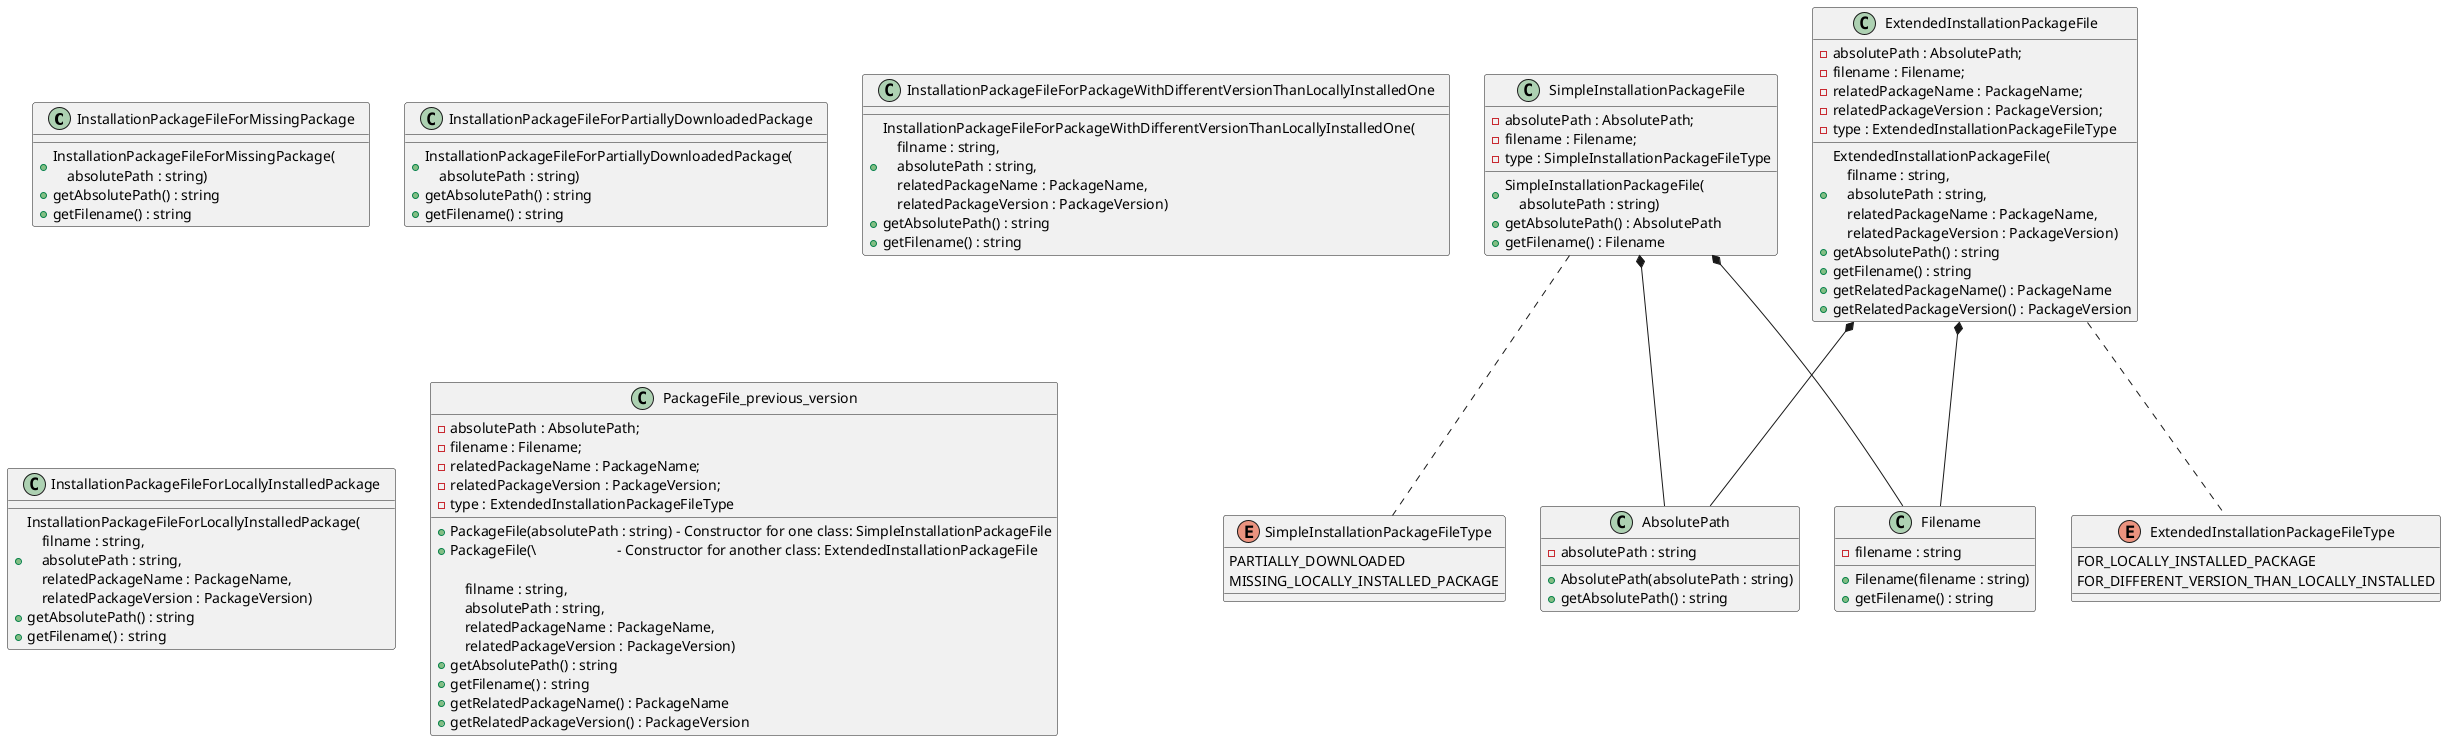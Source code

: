 @startuml
'https://plantuml.com/class-diagram

/'
interface InstallationPackageFile {
    + {abstract} getAbsolutePath() : string
    + {abstract} getFilename() : string
}
'/

'InstallationPackageFile <|-- InstallationPackageFileForMissingPackage

class InstallationPackageFileForMissingPackage {
    + InstallationPackageFileForMissingPackage(\
        \n    absolutePath : string)
    + getAbsolutePath() : string
    + getFilename() : string
}

'InstallationPackageFile <|-- InstallationPackageFileForMissingPackage

class InstallationPackageFileForPartiallyDownloadedPackage {
    + InstallationPackageFileForPartiallyDownloadedPackage(\
        \n    absolutePath : string)
    + getAbsolutePath() : string
    + getFilename() : string
}

enum SimpleInstallationPackageFileType {
    PARTIALLY_DOWNLOADED
    MISSING_LOCALLY_INSTALLED_PACKAGE
}

class SimpleInstallationPackageFile {
    + SimpleInstallationPackageFile(\
        \n    absolutePath : string)
    + getAbsolutePath() : AbsolutePath
    + getFilename() : Filename
    - absolutePath : AbsolutePath;
    - filename : Filename;
    - type : SimpleInstallationPackageFileType
}

class AbsolutePath {
    + AbsolutePath(absolutePath : string)
    + getAbsolutePath() : string
    - absolutePath : string
}

class Filename {
    + Filename(filename : string)
    + getFilename() : string
    - filename : string
}

SimpleInstallationPackageFile *-- AbsolutePath
SimpleInstallationPackageFile *-- Filename
SimpleInstallationPackageFile .. SimpleInstallationPackageFileType

class InstallationPackageFileForPackageWithDifferentVersionThanLocallyInstalledOne {
    + InstallationPackageFileForPackageWithDifferentVersionThanLocallyInstalledOne(\
        \n    filname : string,\
        \n    absolutePath : string,\
        \n    relatedPackageName : PackageName,\
        \n    relatedPackageVersion : PackageVersion)
    + getAbsolutePath() : string
    + getFilename() : string
}

'InstallationPackageFile <|-- InstallationPackageFileForInstalledPackage

class InstallationPackageFileForLocallyInstalledPackage {
    + InstallationPackageFileForLocallyInstalledPackage(\
        \n    filname : string,\
        \n    absolutePath : string,\
        \n    relatedPackageName : PackageName,\
        \n    relatedPackageVersion : PackageVersion)
    + getAbsolutePath() : string
    + getFilename() : string
}

enum ExtendedInstallationPackageFileType {
    FOR_LOCALLY_INSTALLED_PACKAGE
    FOR_DIFFERENT_VERSION_THAN_LOCALLY_INSTALLED
}

class ExtendedInstallationPackageFile {
    + ExtendedInstallationPackageFile(\
        \n    filname : string,\
        \n    absolutePath : string,\
        \n    relatedPackageName : PackageName,\
        \n    relatedPackageVersion : PackageVersion)
    + getAbsolutePath() : string
    + getFilename() : string
    + getRelatedPackageName() : PackageName
    + getRelatedPackageVersion() : PackageVersion
    - absolutePath : AbsolutePath;
    - filename : Filename;
    - relatedPackageName : PackageName;
    - relatedPackageVersion : PackageVersion;
    - type : ExtendedInstallationPackageFileType
}

ExtendedInstallationPackageFile *-- AbsolutePath
ExtendedInstallationPackageFile *-- Filename
ExtendedInstallationPackageFile .. ExtendedInstallationPackageFileType

'Splitting one 'PackageFile' to two classes to avoid assigning reference member attributes to temporary values in single-argument constructor
class PackageFile_previous_version {
    + PackageFile(absolutePath : string) - Constructor for one class: SimpleInstallationPackageFile
    + PackageFile(\                      - Constructor for another class: ExtendedInstallationPackageFile
        \n    filname : string,\
        \n    absolutePath : string,\
        \n    relatedPackageName : PackageName,\
        \n    relatedPackageVersion : PackageVersion)
    + getAbsolutePath() : string
    + getFilename() : string
    + getRelatedPackageName() : PackageName
    + getRelatedPackageVersion() : PackageVersion
    - absolutePath : AbsolutePath;
    - filename : Filename;
    - relatedPackageName : PackageName;
    - relatedPackageVersion : PackageVersion;
    - type : ExtendedInstallationPackageFileType
}
@enduml

abstract class AbstractList
abstract AbstractCollection
interface List
interface Collection

List <|-- AbstractList
Collection <|-- AbstractCollection

Collection <|- List
AbstractCollection <|- AbstractList
AbstractList <|-- ArrayList

class ArrayList {
Object[] elementData
size()
}

enum TimeUnit {
DAYS
HOURS
MINUTES
}


Class01 <|-- Class02
Class03 *-- Class04
Class05 o-- Class06
Class07 .. Class08
Class09 -- Class10
